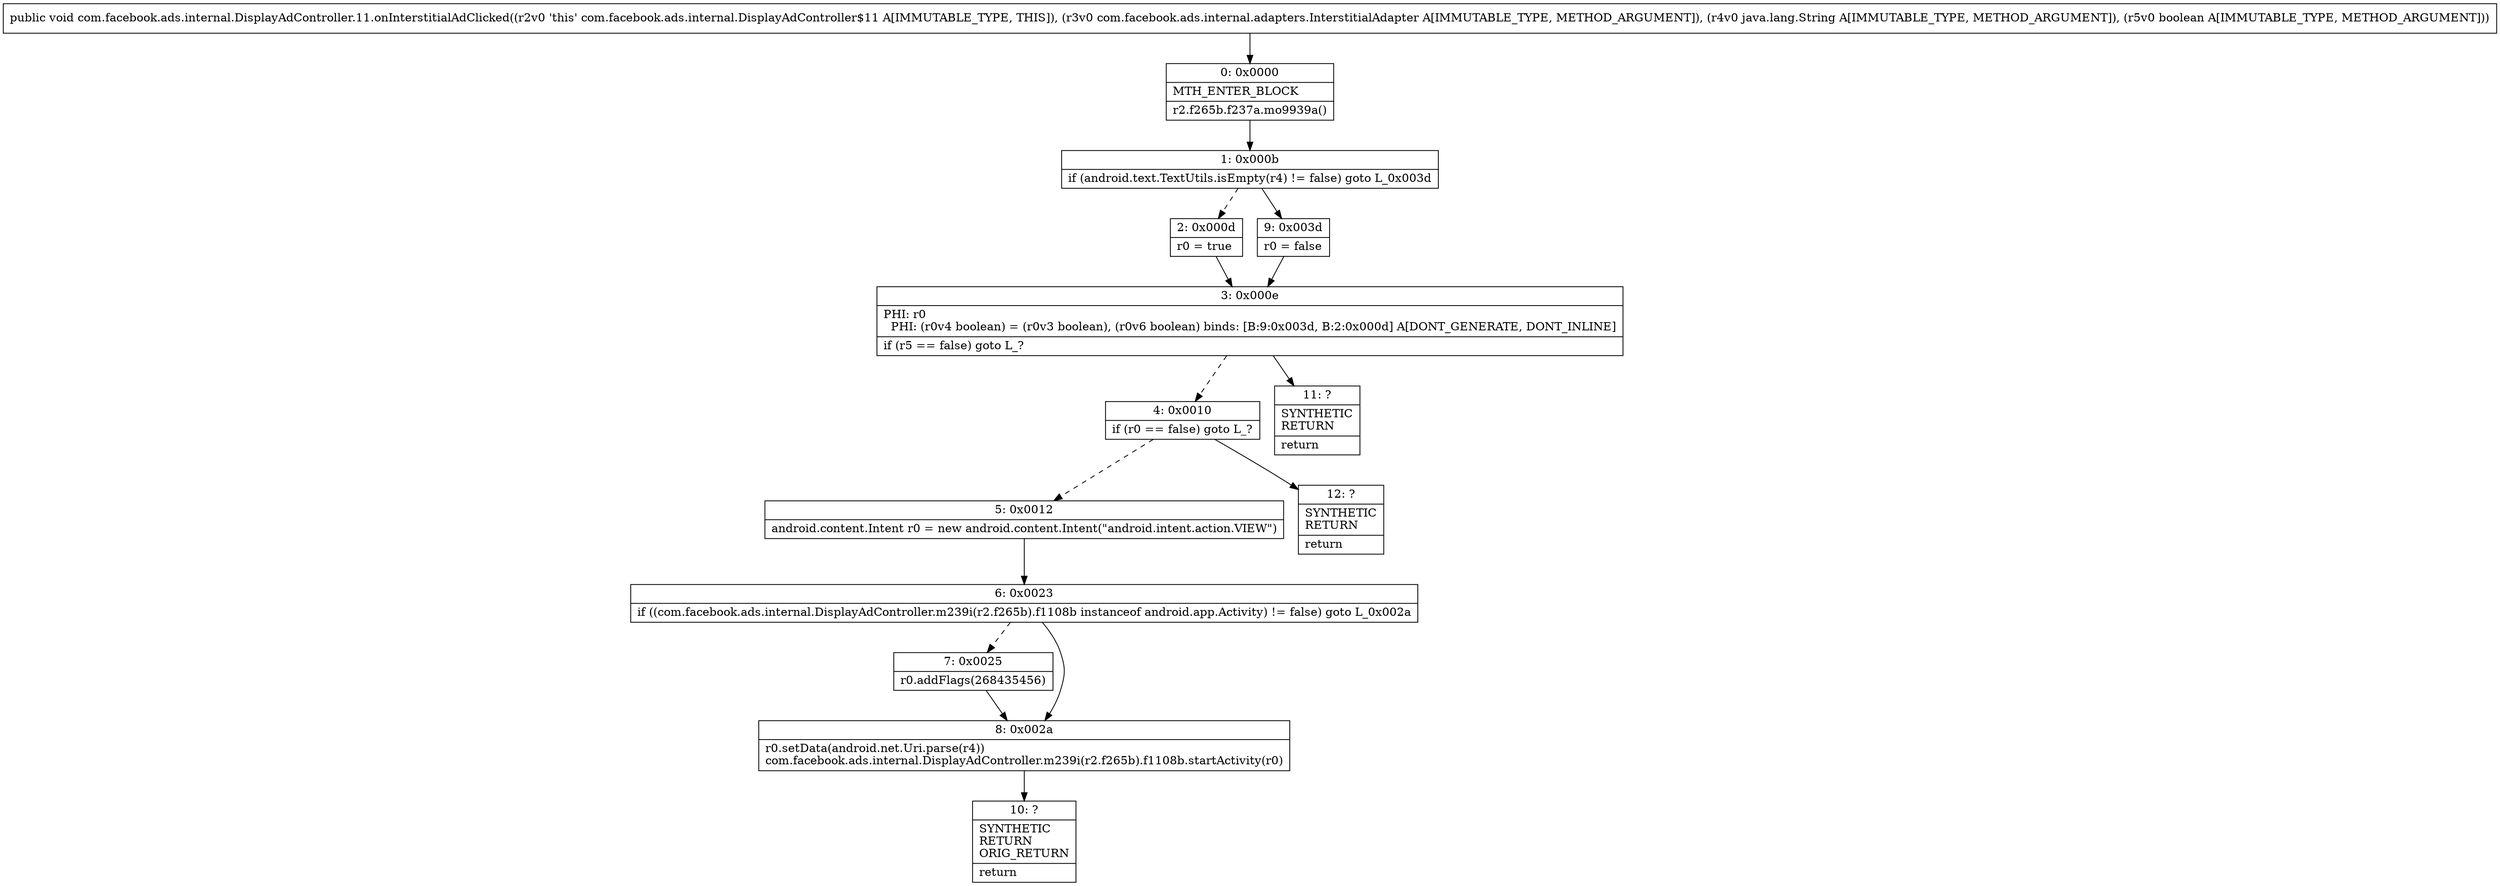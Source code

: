 digraph "CFG forcom.facebook.ads.internal.DisplayAdController.11.onInterstitialAdClicked(Lcom\/facebook\/ads\/internal\/adapters\/InterstitialAdapter;Ljava\/lang\/String;Z)V" {
Node_0 [shape=record,label="{0\:\ 0x0000|MTH_ENTER_BLOCK\l|r2.f265b.f237a.mo9939a()\l}"];
Node_1 [shape=record,label="{1\:\ 0x000b|if (android.text.TextUtils.isEmpty(r4) != false) goto L_0x003d\l}"];
Node_2 [shape=record,label="{2\:\ 0x000d|r0 = true\l}"];
Node_3 [shape=record,label="{3\:\ 0x000e|PHI: r0 \l  PHI: (r0v4 boolean) = (r0v3 boolean), (r0v6 boolean) binds: [B:9:0x003d, B:2:0x000d] A[DONT_GENERATE, DONT_INLINE]\l|if (r5 == false) goto L_?\l}"];
Node_4 [shape=record,label="{4\:\ 0x0010|if (r0 == false) goto L_?\l}"];
Node_5 [shape=record,label="{5\:\ 0x0012|android.content.Intent r0 = new android.content.Intent(\"android.intent.action.VIEW\")\l}"];
Node_6 [shape=record,label="{6\:\ 0x0023|if ((com.facebook.ads.internal.DisplayAdController.m239i(r2.f265b).f1108b instanceof android.app.Activity) != false) goto L_0x002a\l}"];
Node_7 [shape=record,label="{7\:\ 0x0025|r0.addFlags(268435456)\l}"];
Node_8 [shape=record,label="{8\:\ 0x002a|r0.setData(android.net.Uri.parse(r4))\lcom.facebook.ads.internal.DisplayAdController.m239i(r2.f265b).f1108b.startActivity(r0)\l}"];
Node_9 [shape=record,label="{9\:\ 0x003d|r0 = false\l}"];
Node_10 [shape=record,label="{10\:\ ?|SYNTHETIC\lRETURN\lORIG_RETURN\l|return\l}"];
Node_11 [shape=record,label="{11\:\ ?|SYNTHETIC\lRETURN\l|return\l}"];
Node_12 [shape=record,label="{12\:\ ?|SYNTHETIC\lRETURN\l|return\l}"];
MethodNode[shape=record,label="{public void com.facebook.ads.internal.DisplayAdController.11.onInterstitialAdClicked((r2v0 'this' com.facebook.ads.internal.DisplayAdController$11 A[IMMUTABLE_TYPE, THIS]), (r3v0 com.facebook.ads.internal.adapters.InterstitialAdapter A[IMMUTABLE_TYPE, METHOD_ARGUMENT]), (r4v0 java.lang.String A[IMMUTABLE_TYPE, METHOD_ARGUMENT]), (r5v0 boolean A[IMMUTABLE_TYPE, METHOD_ARGUMENT])) }"];
MethodNode -> Node_0;
Node_0 -> Node_1;
Node_1 -> Node_2[style=dashed];
Node_1 -> Node_9;
Node_2 -> Node_3;
Node_3 -> Node_4[style=dashed];
Node_3 -> Node_11;
Node_4 -> Node_5[style=dashed];
Node_4 -> Node_12;
Node_5 -> Node_6;
Node_6 -> Node_7[style=dashed];
Node_6 -> Node_8;
Node_7 -> Node_8;
Node_8 -> Node_10;
Node_9 -> Node_3;
}


